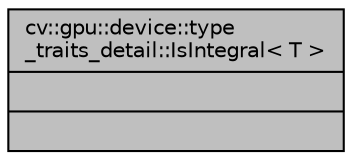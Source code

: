 digraph "cv::gpu::device::type_traits_detail::IsIntegral&lt; T &gt;"
{
 // LATEX_PDF_SIZE
  edge [fontname="Helvetica",fontsize="10",labelfontname="Helvetica",labelfontsize="10"];
  node [fontname="Helvetica",fontsize="10",shape=record];
  Node1 [label="{cv::gpu::device::type\l_traits_detail::IsIntegral\< T \>\n||}",height=0.2,width=0.4,color="black", fillcolor="grey75", style="filled", fontcolor="black",tooltip=" "];
}
